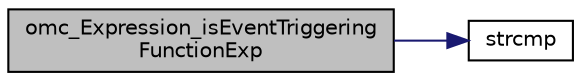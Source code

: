digraph "omc_Expression_isEventTriggeringFunctionExp"
{
  edge [fontname="Helvetica",fontsize="10",labelfontname="Helvetica",labelfontsize="10"];
  node [fontname="Helvetica",fontsize="10",shape=record];
  rankdir="LR";
  Node46433 [label="omc_Expression_isEventTriggering\lFunctionExp",height=0.2,width=0.4,color="black", fillcolor="grey75", style="filled", fontcolor="black"];
  Node46433 -> Node46434 [color="midnightblue",fontsize="10",style="solid",fontname="Helvetica"];
  Node46434 [label="strcmp",height=0.2,width=0.4,color="black", fillcolor="white", style="filled",URL="$db/d13/_c_vode_get_8m.html#ab022bbe018438998408fda94a327a547"];
}
